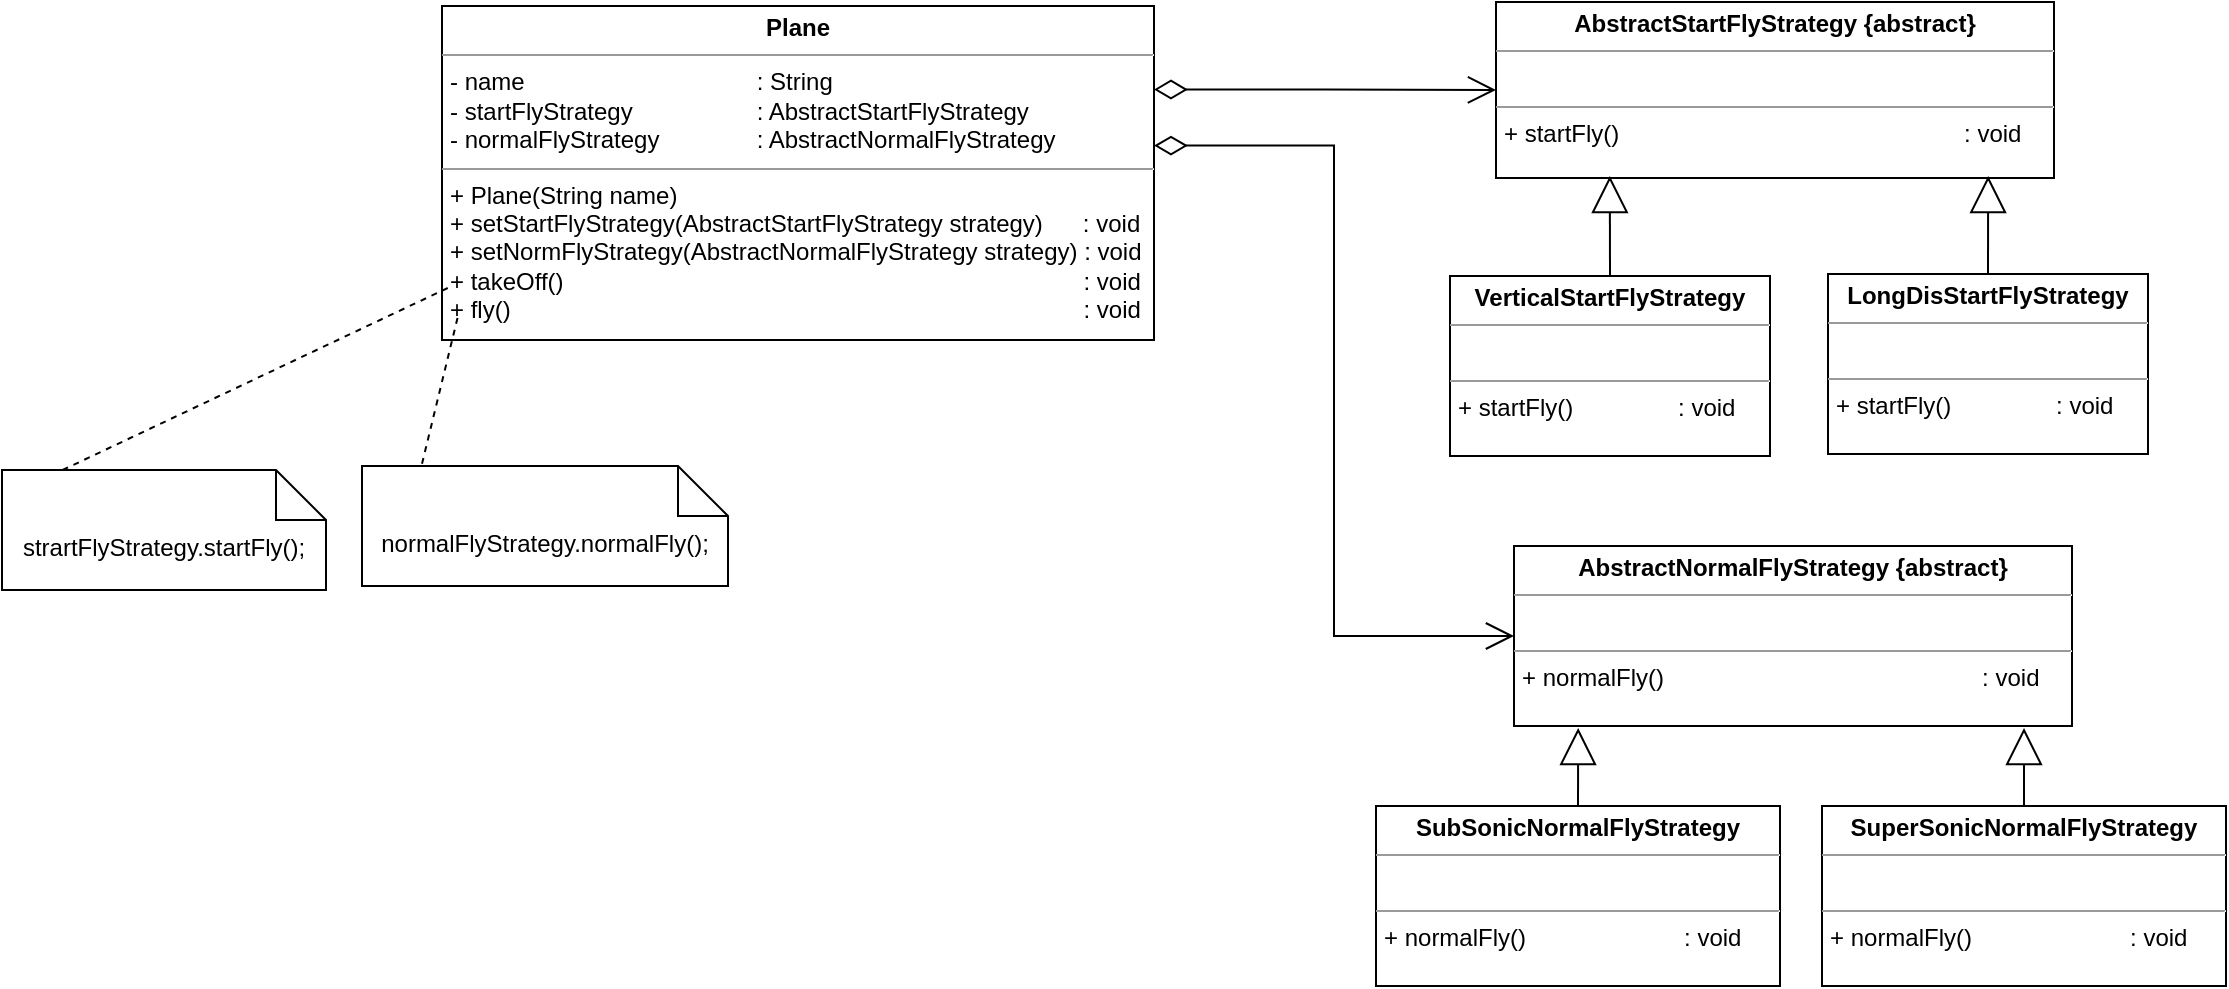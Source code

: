 <mxfile version="19.0.3" type="device"><diagram id="C5RBs43oDa-KdzZeNtuy" name="Page-1"><mxGraphModel dx="1699" dy="960" grid="0" gridSize="10" guides="0" tooltips="1" connect="1" arrows="1" fold="1" page="0" pageScale="1" pageWidth="827" pageHeight="1169" math="0" shadow="0"><root><mxCell id="WIyWlLk6GJQsqaUBKTNV-0"/><mxCell id="WIyWlLk6GJQsqaUBKTNV-1" parent="WIyWlLk6GJQsqaUBKTNV-0"/><mxCell id="rfQUPAmU9shpXdjJzgcU-0" value="&lt;p style=&quot;margin:0px;margin-top:4px;text-align:center;&quot;&gt;&lt;b&gt;Plane&lt;/b&gt;&lt;/p&gt;&lt;hr size=&quot;1&quot;&gt;&lt;p style=&quot;margin:0px;margin-left:4px;&quot;&gt;- name&lt;span style=&quot;white-space: pre;&quot;&gt;&#9;&lt;/span&gt;&lt;span style=&quot;white-space: pre;&quot;&gt;&#9;&lt;/span&gt;&lt;span style=&quot;white-space: pre;&quot;&gt;&#9;&lt;/span&gt;&lt;span style=&quot;white-space: pre;&quot;&gt;&#9;&lt;/span&gt;&amp;nbsp; &amp;nbsp; &amp;nbsp; : String&lt;/p&gt;&lt;p style=&quot;margin:0px;margin-left:4px;&quot;&gt;- startFlyStrategy&amp;nbsp; &amp;nbsp; &amp;nbsp;&lt;span style=&quot;white-space: pre;&quot;&gt;&#9;&lt;/span&gt;&amp;nbsp; &amp;nbsp; &amp;nbsp; : AbstractStartFlyStrategy&lt;/p&gt;&lt;p style=&quot;margin:0px;margin-left:4px;&quot;&gt;- normalFlyStrategy &lt;span style=&quot;white-space: pre;&quot;&gt;&#9;&lt;/span&gt;&amp;nbsp; &amp;nbsp; &amp;nbsp; : AbstractNormalFlyStrategy&lt;/p&gt;&lt;hr size=&quot;1&quot;&gt;&lt;p style=&quot;margin:0px;margin-left:4px;&quot;&gt;+ Plane(String name)&lt;/p&gt;&lt;p style=&quot;margin:0px;margin-left:4px;&quot;&gt;+ setStartFlyStrategy(AbstractStartFlyStrategy strategy)&amp;nbsp; &amp;nbsp; &amp;nbsp; : void&lt;/p&gt;&lt;p style=&quot;margin:0px;margin-left:4px;&quot;&gt;+ setNormFlyStrategy(AbstractNormalFlyStrategy strategy) : void&lt;/p&gt;&lt;p style=&quot;margin:0px;margin-left:4px;&quot;&gt;+ takeOff()&lt;span style=&quot;white-space: pre;&quot;&gt;&#9;&lt;/span&gt;&lt;span style=&quot;white-space: pre;&quot;&gt;&#9;&lt;/span&gt;&lt;span style=&quot;white-space: pre;&quot;&gt;&#9;&lt;/span&gt;&lt;span style=&quot;white-space: pre;&quot;&gt;&#9;&lt;/span&gt;&lt;span style=&quot;white-space: pre;&quot;&gt;&#9;&lt;/span&gt;&lt;span style=&quot;white-space: pre;&quot;&gt;&#9;&lt;/span&gt;&lt;span style=&quot;white-space: pre;&quot;&gt;&#9;&lt;/span&gt;&lt;span style=&quot;white-space: pre;&quot;&gt;&#9;&lt;/span&gt;&amp;nbsp;&lt;span style=&quot;white-space: pre;&quot;&gt;&#9;&lt;/span&gt;&amp;nbsp; &amp;nbsp; &amp;nbsp; &amp;nbsp;:&amp;nbsp;void&lt;/p&gt;&lt;p style=&quot;margin:0px;margin-left:4px;&quot;&gt;+ fly() &lt;span style=&quot;white-space: pre;&quot;&gt;&#9;&lt;/span&gt;&lt;span style=&quot;white-space: pre;&quot;&gt;&#9;&lt;/span&gt;&lt;span style=&quot;white-space: pre;&quot;&gt;&#9;&lt;/span&gt;&lt;span style=&quot;white-space: pre;&quot;&gt;&#9;&lt;/span&gt;&lt;span style=&quot;white-space: pre;&quot;&gt;&#9;&lt;/span&gt;&lt;span style=&quot;white-space: pre;&quot;&gt;&#9;&lt;/span&gt;&lt;span style=&quot;white-space: pre;&quot;&gt;&#9;&lt;/span&gt;&lt;span style=&quot;white-space: pre;&quot;&gt;&#9;&lt;/span&gt;&amp;nbsp; &amp;nbsp;&lt;span style=&quot;white-space: pre;&quot;&gt;&#9;&lt;/span&gt;&amp;nbsp; &amp;nbsp; &amp;nbsp; &amp;nbsp;&lt;span style=&quot;white-space: pre;&quot;&gt;&#9;&lt;/span&gt;&amp;nbsp; &amp;nbsp; &amp;nbsp; &amp;nbsp;: void&lt;/p&gt;" style="verticalAlign=top;align=left;overflow=fill;fontSize=12;fontFamily=Helvetica;html=1;" vertex="1" parent="WIyWlLk6GJQsqaUBKTNV-1"><mxGeometry x="-99" y="219" width="356" height="167" as="geometry"/></mxCell><mxCell id="rfQUPAmU9shpXdjJzgcU-1" value="&lt;p style=&quot;margin:0px;margin-top:4px;text-align:center;&quot;&gt;&lt;b&gt;AbstractStartFlyStrategy {abstract}&lt;/b&gt;&lt;/p&gt;&lt;hr size=&quot;1&quot;&gt;&lt;p style=&quot;margin:0px;margin-left:4px;&quot;&gt;&amp;nbsp;&lt;/p&gt;&lt;hr size=&quot;1&quot;&gt;&lt;p style=&quot;margin:0px;margin-left:4px;&quot;&gt;+ startFly()&lt;span style=&quot;white-space: pre;&quot;&gt;&#9;&lt;/span&gt;&lt;span style=&quot;white-space: pre;&quot;&gt;&#9;&lt;/span&gt;&lt;span style=&quot;white-space: pre;&quot;&gt;&#9;&lt;/span&gt;&lt;span style=&quot;white-space: pre;&quot;&gt;&#9;&lt;/span&gt;&lt;span style=&quot;white-space: pre;&quot;&gt;&#9;&lt;/span&gt;&lt;span style=&quot;white-space: pre;&quot;&gt;&#9;&lt;/span&gt;&amp;nbsp; &amp;nbsp; &amp;nbsp;: void&lt;/p&gt;" style="verticalAlign=top;align=left;overflow=fill;fontSize=12;fontFamily=Helvetica;html=1;" vertex="1" parent="WIyWlLk6GJQsqaUBKTNV-1"><mxGeometry x="428" y="217" width="279" height="88" as="geometry"/></mxCell><mxCell id="rfQUPAmU9shpXdjJzgcU-2" value="&lt;p style=&quot;margin:0px;margin-top:4px;text-align:center;&quot;&gt;&lt;b&gt;AbstractNormalFlyStrategy {abstract}&lt;/b&gt;&lt;/p&gt;&lt;hr size=&quot;1&quot;&gt;&lt;p style=&quot;margin:0px;margin-left:4px;&quot;&gt;&amp;nbsp;&lt;/p&gt;&lt;hr size=&quot;1&quot;&gt;&lt;p style=&quot;margin:0px;margin-left:4px;&quot;&gt;+ normalFly()&lt;span style=&quot;white-space: pre;&quot;&gt;&#9;&lt;/span&gt;&lt;span style=&quot;white-space: pre;&quot;&gt;&#9;&lt;/span&gt;&lt;span style=&quot;white-space: pre;&quot;&gt;&#9;&lt;/span&gt;&lt;span style=&quot;white-space: pre;&quot;&gt;&#9;&lt;/span&gt;&lt;span style=&quot;white-space: pre;&quot;&gt;&#9;&lt;span style=&quot;white-space: pre;&quot;&gt;&#9;&lt;/span&gt; &lt;/span&gt;&amp;nbsp; &amp;nbsp; : void&lt;/p&gt;" style="verticalAlign=top;align=left;overflow=fill;fontSize=12;fontFamily=Helvetica;html=1;" vertex="1" parent="WIyWlLk6GJQsqaUBKTNV-1"><mxGeometry x="437" y="489" width="279" height="90" as="geometry"/></mxCell><mxCell id="rfQUPAmU9shpXdjJzgcU-3" value="&lt;p style=&quot;margin:0px;margin-top:4px;text-align:center;&quot;&gt;&lt;b&gt;VerticalStartFlyStrategy&lt;/b&gt;&lt;/p&gt;&lt;hr size=&quot;1&quot;&gt;&lt;p style=&quot;margin:0px;margin-left:4px;&quot;&gt;&amp;nbsp;&lt;/p&gt;&lt;hr size=&quot;1&quot;&gt;&lt;p style=&quot;margin:0px;margin-left:4px;&quot;&gt;+ startFly() &lt;span style=&quot;white-space: pre;&quot;&gt;&#9;&lt;/span&gt;&lt;span style=&quot;white-space: pre;&quot;&gt;&#9;&lt;/span&gt;&amp;nbsp;: void&lt;/p&gt;" style="verticalAlign=top;align=left;overflow=fill;fontSize=12;fontFamily=Helvetica;html=1;" vertex="1" parent="WIyWlLk6GJQsqaUBKTNV-1"><mxGeometry x="405" y="354" width="160" height="90" as="geometry"/></mxCell><mxCell id="rfQUPAmU9shpXdjJzgcU-4" value="&lt;p style=&quot;margin:0px;margin-top:4px;text-align:center;&quot;&gt;&lt;b&gt;LongDisStartFlyStrategy&lt;/b&gt;&lt;/p&gt;&lt;hr size=&quot;1&quot;&gt;&lt;p style=&quot;margin:0px;margin-left:4px;&quot;&gt;&amp;nbsp;&lt;/p&gt;&lt;hr size=&quot;1&quot;&gt;&lt;p style=&quot;margin:0px;margin-left:4px;&quot;&gt;+ startFly() &lt;span style=&quot;white-space: pre;&quot;&gt;&#9;&lt;/span&gt;&lt;span style=&quot;white-space: pre;&quot;&gt;&#9;&lt;/span&gt;&amp;nbsp;: void&lt;/p&gt;" style="verticalAlign=top;align=left;overflow=fill;fontSize=12;fontFamily=Helvetica;html=1;" vertex="1" parent="WIyWlLk6GJQsqaUBKTNV-1"><mxGeometry x="594" y="353" width="160" height="90" as="geometry"/></mxCell><mxCell id="rfQUPAmU9shpXdjJzgcU-6" value="&lt;p style=&quot;margin:0px;margin-top:4px;text-align:center;&quot;&gt;&lt;b&gt;SubSonicNormalFlyStrategy&lt;/b&gt;&lt;/p&gt;&lt;hr size=&quot;1&quot;&gt;&lt;p style=&quot;margin:0px;margin-left:4px;&quot;&gt;&lt;br&gt;&lt;/p&gt;&lt;hr size=&quot;1&quot;&gt;&lt;p style=&quot;margin:0px;margin-left:4px;&quot;&gt;+ normalFly() &lt;span style=&quot;white-space: pre;&quot;&gt;&#9;&lt;/span&gt;&lt;span style=&quot;white-space: pre;&quot;&gt;&#9;&lt;/span&gt;&lt;span style=&quot;white-space: pre;&quot;&gt;&#9;&lt;/span&gt;&amp;nbsp; &amp;nbsp; &amp;nbsp;: void&lt;/p&gt;" style="verticalAlign=top;align=left;overflow=fill;fontSize=12;fontFamily=Helvetica;html=1;" vertex="1" parent="WIyWlLk6GJQsqaUBKTNV-1"><mxGeometry x="368" y="619" width="202" height="90" as="geometry"/></mxCell><mxCell id="rfQUPAmU9shpXdjJzgcU-7" value="&lt;p style=&quot;margin:0px;margin-top:4px;text-align:center;&quot;&gt;&lt;b&gt;Super&lt;/b&gt;&lt;b style=&quot;background-color: initial;&quot;&gt;SonicNormalFlyStrategy&lt;/b&gt;&lt;/p&gt;&lt;hr size=&quot;1&quot;&gt;&lt;p style=&quot;margin:0px;margin-left:4px;&quot;&gt;&lt;br&gt;&lt;/p&gt;&lt;hr size=&quot;1&quot;&gt;&lt;p style=&quot;margin:0px;margin-left:4px;&quot;&gt;+ normalFly() &lt;span style=&quot;white-space: pre;&quot;&gt;&#9;&lt;/span&gt;&lt;span style=&quot;white-space: pre;&quot;&gt;&#9;&lt;/span&gt;&lt;span style=&quot;white-space: pre;&quot;&gt;&#9;&lt;/span&gt;&amp;nbsp; &amp;nbsp; &amp;nbsp;: void&lt;/p&gt;" style="verticalAlign=top;align=left;overflow=fill;fontSize=12;fontFamily=Helvetica;html=1;" vertex="1" parent="WIyWlLk6GJQsqaUBKTNV-1"><mxGeometry x="591" y="619" width="202" height="90" as="geometry"/></mxCell><mxCell id="rfQUPAmU9shpXdjJzgcU-8" value="" style="endArrow=open;html=1;endSize=12;startArrow=diamondThin;startSize=14;startFill=0;edgeStyle=orthogonalEdgeStyle;rounded=0;exitX=1;exitY=0.25;exitDx=0;exitDy=0;" edge="1" parent="WIyWlLk6GJQsqaUBKTNV-1" source="rfQUPAmU9shpXdjJzgcU-0" target="rfQUPAmU9shpXdjJzgcU-1"><mxGeometry relative="1" as="geometry"><mxPoint x="183" y="386" as="sourcePoint"/><mxPoint x="427" y="262" as="targetPoint"/></mxGeometry></mxCell><mxCell id="rfQUPAmU9shpXdjJzgcU-11" value="" style="endArrow=open;html=1;endSize=12;startArrow=diamondThin;startSize=14;startFill=0;edgeStyle=orthogonalEdgeStyle;rounded=0;exitX=1;exitY=0.418;exitDx=0;exitDy=0;exitPerimeter=0;entryX=0;entryY=0.5;entryDx=0;entryDy=0;" edge="1" parent="WIyWlLk6GJQsqaUBKTNV-1" source="rfQUPAmU9shpXdjJzgcU-0" target="rfQUPAmU9shpXdjJzgcU-2"><mxGeometry relative="1" as="geometry"><mxPoint x="152" y="467" as="sourcePoint"/><mxPoint x="312" y="467" as="targetPoint"/></mxGeometry></mxCell><mxCell id="rfQUPAmU9shpXdjJzgcU-14" value="" style="endArrow=block;endSize=16;endFill=0;html=1;rounded=0;exitX=0.5;exitY=0;exitDx=0;exitDy=0;entryX=0.204;entryY=0.989;entryDx=0;entryDy=0;entryPerimeter=0;" edge="1" parent="WIyWlLk6GJQsqaUBKTNV-1" source="rfQUPAmU9shpXdjJzgcU-3" target="rfQUPAmU9shpXdjJzgcU-1"><mxGeometry width="160" relative="1" as="geometry"><mxPoint x="156" y="488" as="sourcePoint"/><mxPoint x="316" y="488" as="targetPoint"/></mxGeometry></mxCell><mxCell id="rfQUPAmU9shpXdjJzgcU-16" value="" style="endArrow=block;endSize=16;endFill=0;html=1;rounded=0;exitX=0.5;exitY=0;exitDx=0;exitDy=0;entryX=0.115;entryY=1.011;entryDx=0;entryDy=0;entryPerimeter=0;" edge="1" parent="WIyWlLk6GJQsqaUBKTNV-1" source="rfQUPAmU9shpXdjJzgcU-6" target="rfQUPAmU9shpXdjJzgcU-2"><mxGeometry width="160" relative="1" as="geometry"><mxPoint x="125" y="646" as="sourcePoint"/><mxPoint x="538" y="590" as="targetPoint"/></mxGeometry></mxCell><mxCell id="rfQUPAmU9shpXdjJzgcU-18" value="" style="endArrow=block;endSize=16;endFill=0;html=1;rounded=0;entryX=0.914;entryY=1.011;entryDx=0;entryDy=0;entryPerimeter=0;" edge="1" parent="WIyWlLk6GJQsqaUBKTNV-1" source="rfQUPAmU9shpXdjJzgcU-7" target="rfQUPAmU9shpXdjJzgcU-2"><mxGeometry width="160" relative="1" as="geometry"><mxPoint x="692" y="619" as="sourcePoint"/><mxPoint x="692" y="586" as="targetPoint"/></mxGeometry></mxCell><mxCell id="rfQUPAmU9shpXdjJzgcU-19" value="" style="endArrow=block;endSize=16;endFill=0;html=1;rounded=0;exitX=0.5;exitY=0;exitDx=0;exitDy=0;entryX=0.882;entryY=0.989;entryDx=0;entryDy=0;entryPerimeter=0;" edge="1" parent="WIyWlLk6GJQsqaUBKTNV-1" source="rfQUPAmU9shpXdjJzgcU-4" target="rfQUPAmU9shpXdjJzgcU-1"><mxGeometry width="160" relative="1" as="geometry"><mxPoint x="785" y="273" as="sourcePoint"/><mxPoint x="945" y="273" as="targetPoint"/></mxGeometry></mxCell><mxCell id="rfQUPAmU9shpXdjJzgcU-20" value="strartFlyStrategy.startFly();" style="shape=note2;boundedLbl=1;whiteSpace=wrap;html=1;size=25;verticalAlign=top;align=center;" vertex="1" parent="WIyWlLk6GJQsqaUBKTNV-1"><mxGeometry x="-319" y="451" width="162" height="60" as="geometry"/></mxCell><mxCell id="rfQUPAmU9shpXdjJzgcU-21" value="normalFlyStrategy.normalFly();" style="shape=note2;boundedLbl=1;whiteSpace=wrap;html=1;size=25;verticalAlign=top;align=center;" vertex="1" parent="WIyWlLk6GJQsqaUBKTNV-1"><mxGeometry x="-139" y="449" width="183" height="60" as="geometry"/></mxCell><mxCell id="rfQUPAmU9shpXdjJzgcU-22" value="" style="endArrow=none;html=1;rounded=0;exitX=0.187;exitY=0;exitDx=0;exitDy=0;exitPerimeter=0;dashed=1;" edge="1" parent="WIyWlLk6GJQsqaUBKTNV-1" source="rfQUPAmU9shpXdjJzgcU-20"><mxGeometry relative="1" as="geometry"><mxPoint x="-249" y="391" as="sourcePoint"/><mxPoint x="-94" y="359" as="targetPoint"/></mxGeometry></mxCell><mxCell id="rfQUPAmU9shpXdjJzgcU-25" value="" style="endArrow=none;html=1;rounded=0;exitX=0.164;exitY=-0.019;exitDx=0;exitDy=0;exitPerimeter=0;dashed=1;" edge="1" parent="WIyWlLk6GJQsqaUBKTNV-1" source="rfQUPAmU9shpXdjJzgcU-21"><mxGeometry relative="1" as="geometry"><mxPoint x="-148.706" y="440.0" as="sourcePoint"/><mxPoint x="-91" y="374" as="targetPoint"/></mxGeometry></mxCell></root></mxGraphModel></diagram></mxfile>